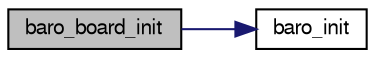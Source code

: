 digraph "baro_board_init"
{
  edge [fontname="FreeSans",fontsize="10",labelfontname="FreeSans",labelfontsize="10"];
  node [fontname="FreeSans",fontsize="10",shape=record];
  rankdir="LR";
  Node1 [label="baro_board_init",height=0.2,width=0.4,color="black", fillcolor="grey75", style="filled", fontcolor="black"];
  Node1 -> Node2 [color="midnightblue",fontsize="10",style="solid",fontname="FreeSans"];
  Node2 [label="baro_init",height=0.2,width=0.4,color="black", fillcolor="white", style="filled",URL="$apogee_2baro__board_8c.html#a9b25546908842f1d38fc56e438d46e21"];
}
